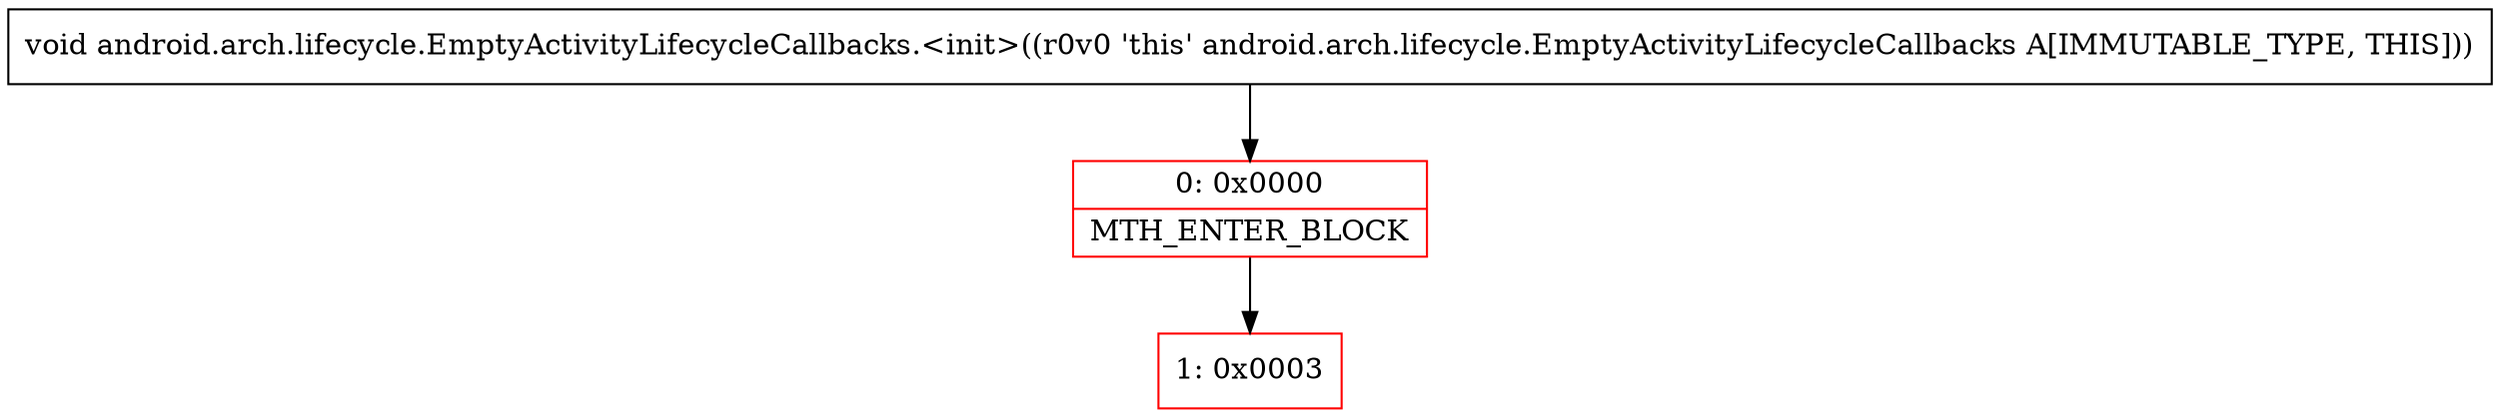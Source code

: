 digraph "CFG forandroid.arch.lifecycle.EmptyActivityLifecycleCallbacks.\<init\>()V" {
subgraph cluster_Region_1101793368 {
label = "R(0)";
node [shape=record,color=blue];
}
Node_0 [shape=record,color=red,label="{0\:\ 0x0000|MTH_ENTER_BLOCK\l}"];
Node_1 [shape=record,color=red,label="{1\:\ 0x0003}"];
MethodNode[shape=record,label="{void android.arch.lifecycle.EmptyActivityLifecycleCallbacks.\<init\>((r0v0 'this' android.arch.lifecycle.EmptyActivityLifecycleCallbacks A[IMMUTABLE_TYPE, THIS])) }"];
MethodNode -> Node_0;
Node_0 -> Node_1;
}

